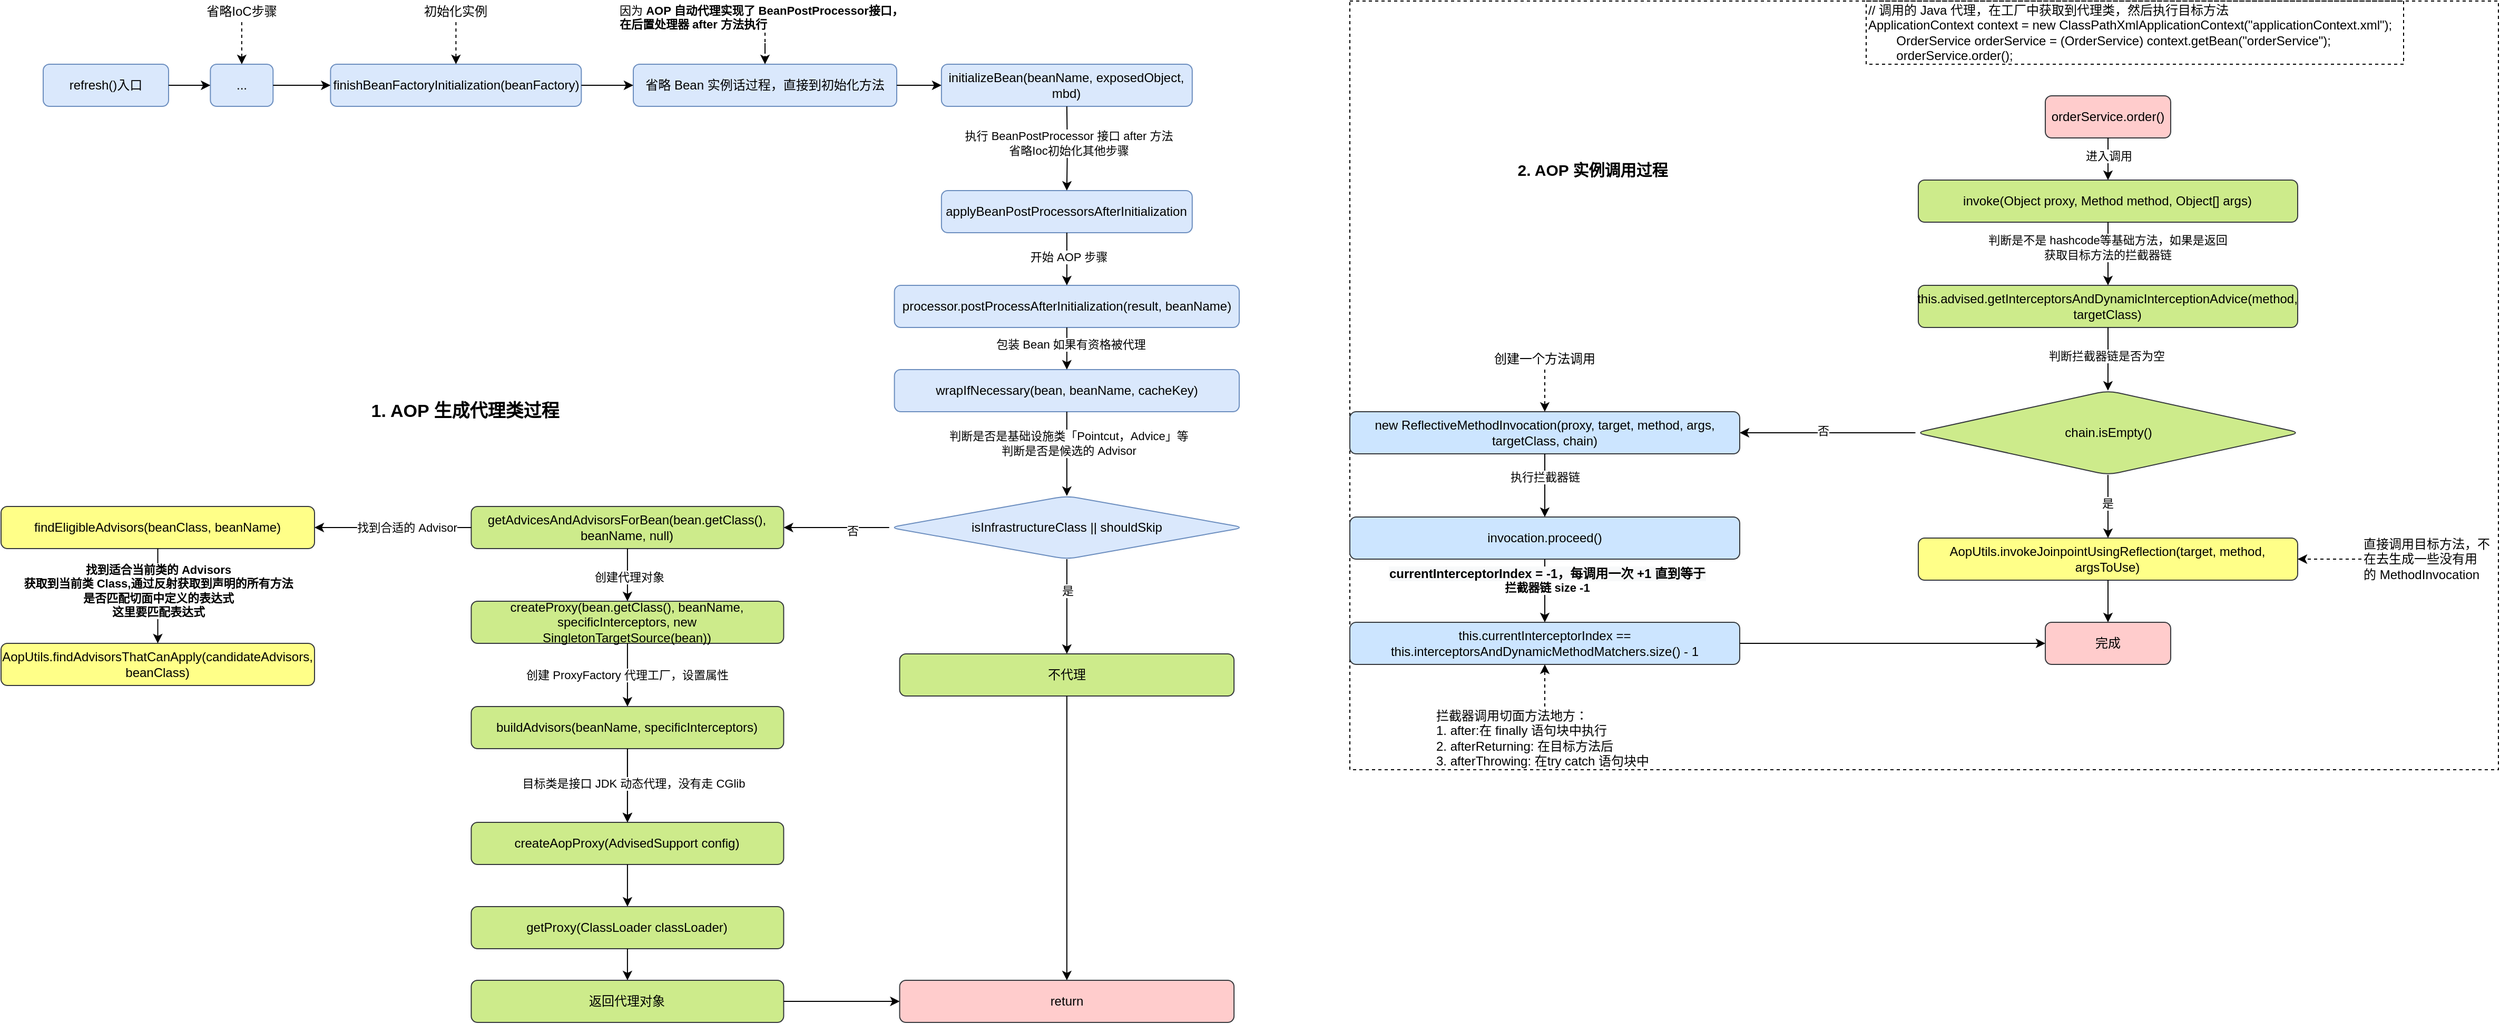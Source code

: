 <mxfile version="14.5.7" type="github">
  <diagram id="0bU8umBcV4iLwMCIOOc6" name="第 1 页">
    <mxGraphModel dx="1422" dy="772" grid="1" gridSize="10" guides="1" tooltips="1" connect="1" arrows="1" fold="1" page="1" pageScale="1" pageWidth="3300" pageHeight="2339" math="0" shadow="0">
      <root>
        <mxCell id="0" />
        <mxCell id="1" parent="0" />
        <mxCell id="FrP4gUGGCShGiQhVi8kW-82" value="&lt;b&gt;&lt;font style=&quot;font-size: 17px&quot;&gt;1. AOP 生成代理类过程&lt;/font&gt;&lt;/b&gt;" style="text;html=1;align=center;verticalAlign=middle;resizable=0;points=[];autosize=1;" parent="1" vertex="1">
          <mxGeometry x="575" y="460" width="190" height="20" as="geometry" />
        </mxCell>
        <mxCell id="FrP4gUGGCShGiQhVi8kW-123" value="" style="group;strokeColor=#000000;dashed=1;" parent="1" vertex="1" connectable="0">
          <mxGeometry x="1510" y="80" width="1090" height="730" as="geometry" />
        </mxCell>
        <mxCell id="FrP4gUGGCShGiQhVi8kW-120" value="" style="group" parent="FrP4gUGGCShGiQhVi8kW-123" vertex="1" connectable="0">
          <mxGeometry width="1090" height="630" as="geometry" />
        </mxCell>
        <mxCell id="FrP4gUGGCShGiQhVi8kW-84" value="orderService.order()" style="rounded=1;whiteSpace=wrap;html=1;fillColor=#ffcccc;strokeColor=#36393d;labelBorderColor=none;" parent="FrP4gUGGCShGiQhVi8kW-120" vertex="1">
          <mxGeometry x="659.997" y="90" width="118.992" height="40.0" as="geometry" />
        </mxCell>
        <mxCell id="FrP4gUGGCShGiQhVi8kW-89" value="&lt;div&gt;// 调用的 Java 代理，在工厂中获取到代理类，然后执行目标方法&lt;/div&gt;&lt;div&gt;ApplicationContext context = new ClassPathXmlApplicationContext(&quot;applicationContext.xml&quot;);&lt;/div&gt;&lt;div&gt;&amp;nbsp; &amp;nbsp; &amp;nbsp; &amp;nbsp; OrderService orderService = (OrderService) context.getBean(&quot;orderService&quot;);&lt;/div&gt;&lt;div&gt;&amp;nbsp; &amp;nbsp; &amp;nbsp; &amp;nbsp; orderService.order();&lt;/div&gt;" style="text;html=1;fillColor=none;align=left;verticalAlign=middle;whiteSpace=wrap;rounded=0;shadow=0;glass=0;dashed=1;strokeColor=#000000;" parent="FrP4gUGGCShGiQhVi8kW-120" vertex="1">
          <mxGeometry x="490" width="510" height="60" as="geometry" />
        </mxCell>
        <mxCell id="FrP4gUGGCShGiQhVi8kW-90" value="invoke(Object proxy, Method method, Object[] args)" style="rounded=1;whiteSpace=wrap;html=1;fillColor=#cdeb8b;strokeColor=#36393d;labelBorderColor=none;" parent="FrP4gUGGCShGiQhVi8kW-120" vertex="1">
          <mxGeometry x="539.49" y="170" width="360" height="40" as="geometry" />
        </mxCell>
        <mxCell id="FrP4gUGGCShGiQhVi8kW-91" value="" style="edgeStyle=orthogonalEdgeStyle;rounded=0;orthogonalLoop=1;jettySize=auto;html=1;" parent="FrP4gUGGCShGiQhVi8kW-120" source="FrP4gUGGCShGiQhVi8kW-84" target="FrP4gUGGCShGiQhVi8kW-90" edge="1">
          <mxGeometry relative="1" as="geometry" />
        </mxCell>
        <mxCell id="FrP4gUGGCShGiQhVi8kW-92" value="进入调用" style="edgeLabel;html=1;align=center;verticalAlign=middle;resizable=0;points=[];" parent="FrP4gUGGCShGiQhVi8kW-91" vertex="1" connectable="0">
          <mxGeometry x="-0.163" relative="1" as="geometry">
            <mxPoint as="offset" />
          </mxGeometry>
        </mxCell>
        <mxCell id="FrP4gUGGCShGiQhVi8kW-93" value="this.advised.getInterceptorsAndDynamicInterceptionAdvice(method, targetClass)" style="rounded=1;whiteSpace=wrap;html=1;fillColor=#cdeb8b;strokeColor=#36393d;labelBorderColor=none;" parent="FrP4gUGGCShGiQhVi8kW-120" vertex="1">
          <mxGeometry x="539.49" y="270" width="360" height="40" as="geometry" />
        </mxCell>
        <mxCell id="FrP4gUGGCShGiQhVi8kW-94" value="" style="edgeStyle=orthogonalEdgeStyle;rounded=0;orthogonalLoop=1;jettySize=auto;html=1;" parent="FrP4gUGGCShGiQhVi8kW-120" source="FrP4gUGGCShGiQhVi8kW-90" target="FrP4gUGGCShGiQhVi8kW-93" edge="1">
          <mxGeometry relative="1" as="geometry" />
        </mxCell>
        <mxCell id="FrP4gUGGCShGiQhVi8kW-95" value="判断是不是 hashcode等基础方法，如果是返回&lt;br&gt;获取目标方法的拦截器链" style="edgeLabel;html=1;align=center;verticalAlign=middle;resizable=0;points=[];" parent="FrP4gUGGCShGiQhVi8kW-94" vertex="1" connectable="0">
          <mxGeometry x="-0.196" y="-1" relative="1" as="geometry">
            <mxPoint as="offset" />
          </mxGeometry>
        </mxCell>
        <mxCell id="FrP4gUGGCShGiQhVi8kW-96" value="chain.isEmpty()" style="rhombus;whiteSpace=wrap;html=1;rounded=1;strokeColor=#36393d;fillColor=#cdeb8b;" parent="FrP4gUGGCShGiQhVi8kW-120" vertex="1">
          <mxGeometry x="536.74" y="370" width="365.51" height="80" as="geometry" />
        </mxCell>
        <mxCell id="FrP4gUGGCShGiQhVi8kW-97" value="" style="edgeStyle=orthogonalEdgeStyle;rounded=0;orthogonalLoop=1;jettySize=auto;html=1;" parent="FrP4gUGGCShGiQhVi8kW-120" source="FrP4gUGGCShGiQhVi8kW-93" target="FrP4gUGGCShGiQhVi8kW-96" edge="1">
          <mxGeometry relative="1" as="geometry" />
        </mxCell>
        <mxCell id="FrP4gUGGCShGiQhVi8kW-98" value="判断拦截器链是否为空" style="edgeLabel;html=1;align=center;verticalAlign=middle;resizable=0;points=[];" parent="FrP4gUGGCShGiQhVi8kW-97" vertex="1" connectable="0">
          <mxGeometry x="-0.124" y="-2" relative="1" as="geometry">
            <mxPoint as="offset" />
          </mxGeometry>
        </mxCell>
        <mxCell id="FrP4gUGGCShGiQhVi8kW-99" value="new ReflectiveMethodInvocation(proxy, target, method, args, targetClass, chain)" style="whiteSpace=wrap;html=1;rounded=1;strokeColor=#36393d;fillColor=#cce5ff;" parent="FrP4gUGGCShGiQhVi8kW-120" vertex="1">
          <mxGeometry y="390" width="370" height="40" as="geometry" />
        </mxCell>
        <mxCell id="FrP4gUGGCShGiQhVi8kW-100" value="" style="edgeStyle=orthogonalEdgeStyle;rounded=0;orthogonalLoop=1;jettySize=auto;html=1;" parent="FrP4gUGGCShGiQhVi8kW-120" source="FrP4gUGGCShGiQhVi8kW-96" target="FrP4gUGGCShGiQhVi8kW-99" edge="1">
          <mxGeometry relative="1" as="geometry" />
        </mxCell>
        <mxCell id="FrP4gUGGCShGiQhVi8kW-101" value="否" style="edgeLabel;html=1;align=center;verticalAlign=middle;resizable=0;points=[];" parent="FrP4gUGGCShGiQhVi8kW-100" vertex="1" connectable="0">
          <mxGeometry x="0.056" y="-2" relative="1" as="geometry">
            <mxPoint as="offset" />
          </mxGeometry>
        </mxCell>
        <mxCell id="FrP4gUGGCShGiQhVi8kW-102" value="AopUtils.invokeJoinpointUsingReflection(target, method, argsToUse)" style="whiteSpace=wrap;html=1;rounded=1;strokeColor=#36393d;fillColor=#ffff88;" parent="FrP4gUGGCShGiQhVi8kW-120" vertex="1">
          <mxGeometry x="539.48" y="510" width="360.01" height="40" as="geometry" />
        </mxCell>
        <mxCell id="FrP4gUGGCShGiQhVi8kW-103" value="" style="edgeStyle=orthogonalEdgeStyle;rounded=0;orthogonalLoop=1;jettySize=auto;html=1;" parent="FrP4gUGGCShGiQhVi8kW-120" source="FrP4gUGGCShGiQhVi8kW-96" target="FrP4gUGGCShGiQhVi8kW-102" edge="1">
          <mxGeometry relative="1" as="geometry" />
        </mxCell>
        <mxCell id="FrP4gUGGCShGiQhVi8kW-104" value="是" style="edgeLabel;html=1;align=center;verticalAlign=middle;resizable=0;points=[];" parent="FrP4gUGGCShGiQhVi8kW-103" vertex="1" connectable="0">
          <mxGeometry x="-0.121" y="-1" relative="1" as="geometry">
            <mxPoint as="offset" />
          </mxGeometry>
        </mxCell>
        <mxCell id="FrP4gUGGCShGiQhVi8kW-106" value="" style="edgeStyle=orthogonalEdgeStyle;rounded=0;orthogonalLoop=1;jettySize=auto;html=1;dashed=1;" parent="FrP4gUGGCShGiQhVi8kW-120" source="FrP4gUGGCShGiQhVi8kW-105" target="FrP4gUGGCShGiQhVi8kW-102" edge="1">
          <mxGeometry relative="1" as="geometry" />
        </mxCell>
        <mxCell id="FrP4gUGGCShGiQhVi8kW-105" value="直接调用目标方法，不在去生成一些没有用的&amp;nbsp;MethodInvocation" style="text;html=1;strokeColor=none;fillColor=none;align=left;verticalAlign=middle;whiteSpace=wrap;rounded=0;shadow=0;glass=0;dashed=1;" parent="FrP4gUGGCShGiQhVi8kW-120" vertex="1">
          <mxGeometry x="960" y="505" width="130" height="50" as="geometry" />
        </mxCell>
        <mxCell id="FrP4gUGGCShGiQhVi8kW-108" value="" style="edgeStyle=orthogonalEdgeStyle;rounded=0;orthogonalLoop=1;jettySize=auto;html=1;dashed=1;" parent="FrP4gUGGCShGiQhVi8kW-120" source="FrP4gUGGCShGiQhVi8kW-107" target="FrP4gUGGCShGiQhVi8kW-99" edge="1">
          <mxGeometry relative="1" as="geometry" />
        </mxCell>
        <mxCell id="FrP4gUGGCShGiQhVi8kW-107" value="创建一个方法调用" style="text;html=1;strokeColor=none;fillColor=none;align=center;verticalAlign=middle;whiteSpace=wrap;rounded=0;shadow=0;glass=0;dashed=1;" parent="FrP4gUGGCShGiQhVi8kW-120" vertex="1">
          <mxGeometry x="125" y="330" width="120" height="20" as="geometry" />
        </mxCell>
        <mxCell id="FrP4gUGGCShGiQhVi8kW-110" value="invocation.proceed()" style="whiteSpace=wrap;html=1;rounded=1;strokeColor=#36393d;fillColor=#cce5ff;" parent="FrP4gUGGCShGiQhVi8kW-120" vertex="1">
          <mxGeometry y="490" width="370" height="40" as="geometry" />
        </mxCell>
        <mxCell id="FrP4gUGGCShGiQhVi8kW-111" value="" style="edgeStyle=orthogonalEdgeStyle;rounded=0;orthogonalLoop=1;jettySize=auto;html=1;" parent="FrP4gUGGCShGiQhVi8kW-120" source="FrP4gUGGCShGiQhVi8kW-99" target="FrP4gUGGCShGiQhVi8kW-110" edge="1">
          <mxGeometry relative="1" as="geometry" />
        </mxCell>
        <mxCell id="FrP4gUGGCShGiQhVi8kW-112" value="执行拦截器链" style="edgeLabel;html=1;align=center;verticalAlign=middle;resizable=0;points=[];" parent="FrP4gUGGCShGiQhVi8kW-111" vertex="1" connectable="0">
          <mxGeometry x="-0.284" relative="1" as="geometry">
            <mxPoint as="offset" />
          </mxGeometry>
        </mxCell>
        <mxCell id="FrP4gUGGCShGiQhVi8kW-113" value="this.currentInterceptorIndex == this.interceptorsAndDynamicMethodMatchers.size() - 1" style="whiteSpace=wrap;html=1;rounded=1;strokeColor=#36393d;fillColor=#cce5ff;" parent="FrP4gUGGCShGiQhVi8kW-120" vertex="1">
          <mxGeometry y="590" width="370" height="40" as="geometry" />
        </mxCell>
        <mxCell id="FrP4gUGGCShGiQhVi8kW-114" value="" style="edgeStyle=orthogonalEdgeStyle;rounded=0;orthogonalLoop=1;jettySize=auto;html=1;" parent="FrP4gUGGCShGiQhVi8kW-120" source="FrP4gUGGCShGiQhVi8kW-110" target="FrP4gUGGCShGiQhVi8kW-113" edge="1">
          <mxGeometry relative="1" as="geometry" />
        </mxCell>
        <mxCell id="FrP4gUGGCShGiQhVi8kW-116" value="&lt;b&gt;&lt;span style=&quot;font-size: 12px ; background-color: rgb(248 , 249 , 250)&quot;&gt;currentInterceptorIndex = -1，每调用一次 +1 直到等于&lt;br&gt;&lt;/span&gt;拦截器链 size -1&lt;/b&gt;" style="edgeLabel;html=1;align=center;verticalAlign=middle;resizable=0;points=[];" parent="FrP4gUGGCShGiQhVi8kW-114" vertex="1" connectable="0">
          <mxGeometry x="-0.372" y="2" relative="1" as="geometry">
            <mxPoint y="1.18" as="offset" />
          </mxGeometry>
        </mxCell>
        <mxCell id="FrP4gUGGCShGiQhVi8kW-117" value="完成" style="rounded=1;whiteSpace=wrap;html=1;fillColor=#ffcccc;strokeColor=#36393d;labelBorderColor=none;" parent="FrP4gUGGCShGiQhVi8kW-120" vertex="1">
          <mxGeometry x="659.997" y="590" width="118.992" height="40.0" as="geometry" />
        </mxCell>
        <mxCell id="FrP4gUGGCShGiQhVi8kW-119" value="" style="edgeStyle=orthogonalEdgeStyle;rounded=0;orthogonalLoop=1;jettySize=auto;html=1;" parent="FrP4gUGGCShGiQhVi8kW-120" source="FrP4gUGGCShGiQhVi8kW-102" target="FrP4gUGGCShGiQhVi8kW-117" edge="1">
          <mxGeometry relative="1" as="geometry" />
        </mxCell>
        <mxCell id="FrP4gUGGCShGiQhVi8kW-118" style="edgeStyle=orthogonalEdgeStyle;rounded=0;orthogonalLoop=1;jettySize=auto;html=1;entryX=0;entryY=0.5;entryDx=0;entryDy=0;" parent="FrP4gUGGCShGiQhVi8kW-120" source="FrP4gUGGCShGiQhVi8kW-113" target="FrP4gUGGCShGiQhVi8kW-117" edge="1">
          <mxGeometry relative="1" as="geometry" />
        </mxCell>
        <mxCell id="FrP4gUGGCShGiQhVi8kW-124" value="&lt;font style=&quot;font-size: 15px&quot;&gt;&lt;b&gt;2. AOP 实例调用过程&lt;/b&gt;&lt;/font&gt;" style="text;html=1;align=center;verticalAlign=middle;resizable=0;points=[];autosize=1;" parent="FrP4gUGGCShGiQhVi8kW-120" vertex="1">
          <mxGeometry x="150" y="150" width="160" height="20" as="geometry" />
        </mxCell>
        <mxCell id="FrP4gUGGCShGiQhVi8kW-122" style="edgeStyle=orthogonalEdgeStyle;rounded=0;orthogonalLoop=1;jettySize=auto;html=1;entryX=0.5;entryY=1;entryDx=0;entryDy=0;dashed=1;" parent="FrP4gUGGCShGiQhVi8kW-123" source="FrP4gUGGCShGiQhVi8kW-121" target="FrP4gUGGCShGiQhVi8kW-113" edge="1">
          <mxGeometry relative="1" as="geometry" />
        </mxCell>
        <mxCell id="FrP4gUGGCShGiQhVi8kW-121" value="拦截器调用切面方法地方：&lt;br&gt;1. after:在 finally 语句块中执行&lt;br&gt;2. afterReturning: 在目标方法后&lt;br&gt;3. afterThrowing: 在try catch 语句块中" style="text;html=1;strokeColor=none;fillColor=none;align=left;verticalAlign=middle;whiteSpace=wrap;rounded=0;shadow=0;glass=0;dashed=1;" parent="FrP4gUGGCShGiQhVi8kW-123" vertex="1">
          <mxGeometry x="80" y="670" width="210" height="60" as="geometry" />
        </mxCell>
        <mxCell id="FrP4gUGGCShGiQhVi8kW-1" value="refresh()入口" style="rounded=1;whiteSpace=wrap;html=1;fillColor=#dae8fc;strokeColor=#6c8ebf;labelBorderColor=none;" parent="1" vertex="1">
          <mxGeometry x="269.997" y="140" width="118.992" height="40.0" as="geometry" />
        </mxCell>
        <mxCell id="FrP4gUGGCShGiQhVi8kW-2" value="..." style="rounded=1;whiteSpace=wrap;html=1;fillColor=#dae8fc;strokeColor=#6c8ebf;labelBorderColor=none;" parent="1" vertex="1">
          <mxGeometry x="428.653" y="140" width="59.496" height="40.0" as="geometry" />
        </mxCell>
        <mxCell id="FrP4gUGGCShGiQhVi8kW-3" value="" style="edgeStyle=orthogonalEdgeStyle;rounded=0;orthogonalLoop=1;jettySize=auto;html=1;labelBorderColor=none;" parent="1" source="FrP4gUGGCShGiQhVi8kW-1" target="FrP4gUGGCShGiQhVi8kW-2" edge="1">
          <mxGeometry x="230" y="80" as="geometry" />
        </mxCell>
        <mxCell id="FrP4gUGGCShGiQhVi8kW-5" value="" style="edgeStyle=orthogonalEdgeStyle;rounded=0;orthogonalLoop=1;jettySize=auto;html=1;dashed=1;labelBorderColor=none;" parent="1" source="FrP4gUGGCShGiQhVi8kW-4" target="FrP4gUGGCShGiQhVi8kW-2" edge="1">
          <mxGeometry x="230" y="80" as="geometry" />
        </mxCell>
        <mxCell id="FrP4gUGGCShGiQhVi8kW-4" value="省略IoC步骤" style="text;html=1;strokeColor=none;fillColor=none;align=center;verticalAlign=middle;whiteSpace=wrap;rounded=0;labelBorderColor=none;" parent="1" vertex="1">
          <mxGeometry x="408.821" y="80" width="99.16" height="20.0" as="geometry" />
        </mxCell>
        <mxCell id="FrP4gUGGCShGiQhVi8kW-8" value="finishBeanFactoryInitialization(beanFactory)" style="rounded=1;whiteSpace=wrap;html=1;fillColor=#dae8fc;strokeColor=#6c8ebf;labelBorderColor=none;" parent="1" vertex="1">
          <mxGeometry x="542.686" y="140" width="237.983" height="40.0" as="geometry" />
        </mxCell>
        <mxCell id="FrP4gUGGCShGiQhVi8kW-9" value="" style="edgeStyle=orthogonalEdgeStyle;rounded=0;orthogonalLoop=1;jettySize=auto;html=1;labelBorderColor=none;" parent="1" source="FrP4gUGGCShGiQhVi8kW-2" target="FrP4gUGGCShGiQhVi8kW-8" edge="1">
          <mxGeometry x="230" y="80" as="geometry" />
        </mxCell>
        <mxCell id="FrP4gUGGCShGiQhVi8kW-11" value="" style="edgeStyle=orthogonalEdgeStyle;rounded=0;orthogonalLoop=1;jettySize=auto;html=1;dashed=1;labelBorderColor=none;" parent="1" source="FrP4gUGGCShGiQhVi8kW-10" target="FrP4gUGGCShGiQhVi8kW-8" edge="1">
          <mxGeometry x="230" y="80" as="geometry" />
        </mxCell>
        <mxCell id="FrP4gUGGCShGiQhVi8kW-10" value="初始化实例" style="text;html=1;strokeColor=none;fillColor=none;align=center;verticalAlign=middle;whiteSpace=wrap;rounded=0;labelBorderColor=none;" parent="1" vertex="1">
          <mxGeometry x="617.056" y="80" width="89.244" height="20.0" as="geometry" />
        </mxCell>
        <mxCell id="FrP4gUGGCShGiQhVi8kW-12" value="省略 Bean 实例话过程，直接到初始化方法" style="rounded=1;whiteSpace=wrap;html=1;fillColor=#dae8fc;strokeColor=#6c8ebf;labelBorderColor=none;" parent="1" vertex="1">
          <mxGeometry x="830" y="140" width="250" height="40" as="geometry" />
        </mxCell>
        <mxCell id="FrP4gUGGCShGiQhVi8kW-13" value="" style="edgeStyle=orthogonalEdgeStyle;rounded=0;orthogonalLoop=1;jettySize=auto;html=1;labelBorderColor=none;" parent="1" source="FrP4gUGGCShGiQhVi8kW-8" target="FrP4gUGGCShGiQhVi8kW-12" edge="1">
          <mxGeometry x="230" y="80" as="geometry" />
        </mxCell>
        <mxCell id="FrP4gUGGCShGiQhVi8kW-15" value="initializeBean(beanName, exposedObject, mbd)" style="rounded=1;whiteSpace=wrap;html=1;fillColor=#dae8fc;strokeColor=#6c8ebf;labelBorderColor=none;" parent="1" vertex="1">
          <mxGeometry x="1122.437" y="140" width="237.983" height="40.0" as="geometry" />
        </mxCell>
        <mxCell id="FrP4gUGGCShGiQhVi8kW-16" value="" style="edgeStyle=orthogonalEdgeStyle;rounded=0;orthogonalLoop=1;jettySize=auto;html=1;labelBorderColor=none;" parent="1" source="FrP4gUGGCShGiQhVi8kW-12" target="FrP4gUGGCShGiQhVi8kW-15" edge="1">
          <mxGeometry x="230" y="80" as="geometry" />
        </mxCell>
        <mxCell id="FrP4gUGGCShGiQhVi8kW-28" value="&lt;span style=&quot;text-align: left&quot;&gt;applyBeanPostProcessorsAfterInitialization&lt;/span&gt;" style="rounded=1;whiteSpace=wrap;html=1;fillColor=#dae8fc;strokeColor=#6c8ebf;labelBorderColor=none;" parent="1" vertex="1">
          <mxGeometry x="1122.437" y="260" width="237.983" height="40.0" as="geometry" />
        </mxCell>
        <mxCell id="FrP4gUGGCShGiQhVi8kW-29" value="" style="edgeStyle=orthogonalEdgeStyle;rounded=0;orthogonalLoop=1;jettySize=auto;html=1;labelBorderColor=none;" parent="1" target="FrP4gUGGCShGiQhVi8kW-28" edge="1">
          <mxGeometry x="230" y="80" as="geometry">
            <mxPoint x="1241.429" y="180" as="sourcePoint" />
          </mxGeometry>
        </mxCell>
        <mxCell id="FrP4gUGGCShGiQhVi8kW-30" value="执行 BeanPostProcessor 接口 after 方法&lt;br&gt;省略Ioc初始化其他步骤" style="edgeLabel;html=1;align=center;verticalAlign=middle;resizable=0;points=[];labelBorderColor=none;" parent="FrP4gUGGCShGiQhVi8kW-29" vertex="1" connectable="0">
          <mxGeometry x="-0.133" y="1" relative="1" as="geometry">
            <mxPoint as="offset" />
          </mxGeometry>
        </mxCell>
        <mxCell id="FrP4gUGGCShGiQhVi8kW-35" value="processor.postProcessAfterInitialization(result, beanName)" style="rounded=1;whiteSpace=wrap;html=1;fillColor=#dae8fc;strokeColor=#6c8ebf;labelBorderColor=none;" parent="1" vertex="1">
          <mxGeometry x="1077.815" y="350" width="327.227" height="40.0" as="geometry" />
        </mxCell>
        <mxCell id="FrP4gUGGCShGiQhVi8kW-36" value="" style="edgeStyle=orthogonalEdgeStyle;rounded=0;orthogonalLoop=1;jettySize=auto;html=1;labelBorderColor=none;" parent="1" source="FrP4gUGGCShGiQhVi8kW-28" target="FrP4gUGGCShGiQhVi8kW-35" edge="1">
          <mxGeometry x="230" y="80" as="geometry" />
        </mxCell>
        <mxCell id="FrP4gUGGCShGiQhVi8kW-37" value="开始 AOP 步骤" style="edgeLabel;html=1;align=center;verticalAlign=middle;resizable=0;points=[];labelBorderColor=none;" parent="FrP4gUGGCShGiQhVi8kW-36" vertex="1" connectable="0">
          <mxGeometry x="-0.089" y="1" relative="1" as="geometry">
            <mxPoint as="offset" />
          </mxGeometry>
        </mxCell>
        <mxCell id="FrP4gUGGCShGiQhVi8kW-38" value="wrapIfNecessary(bean, beanName, cacheKey)" style="rounded=1;whiteSpace=wrap;html=1;fillColor=#dae8fc;strokeColor=#6c8ebf;labelBorderColor=none;" parent="1" vertex="1">
          <mxGeometry x="1077.815" y="430" width="327.227" height="40.0" as="geometry" />
        </mxCell>
        <mxCell id="FrP4gUGGCShGiQhVi8kW-39" value="" style="edgeStyle=orthogonalEdgeStyle;rounded=0;orthogonalLoop=1;jettySize=auto;html=1;labelBorderColor=none;" parent="1" source="FrP4gUGGCShGiQhVi8kW-35" target="FrP4gUGGCShGiQhVi8kW-38" edge="1">
          <mxGeometry x="230" y="80" as="geometry" />
        </mxCell>
        <mxCell id="FrP4gUGGCShGiQhVi8kW-40" value="包装 Bean 如果有资格被代理" style="edgeLabel;html=1;align=center;verticalAlign=middle;resizable=0;points=[];labelBorderColor=none;" parent="FrP4gUGGCShGiQhVi8kW-39" vertex="1" connectable="0">
          <mxGeometry x="-0.207" y="3" relative="1" as="geometry">
            <mxPoint as="offset" />
          </mxGeometry>
        </mxCell>
        <mxCell id="FrP4gUGGCShGiQhVi8kW-41" value="isInfrastructureClass ||&amp;nbsp;shouldSkip" style="rhombus;whiteSpace=wrap;html=1;rounded=1;strokeColor=#6c8ebf;fillColor=#dae8fc;labelBorderColor=none;" parent="1" vertex="1">
          <mxGeometry x="1072.857" y="550.0" width="337.143" height="60" as="geometry" />
        </mxCell>
        <mxCell id="FrP4gUGGCShGiQhVi8kW-42" value="" style="edgeStyle=orthogonalEdgeStyle;rounded=0;orthogonalLoop=1;jettySize=auto;html=1;labelBorderColor=none;" parent="1" source="FrP4gUGGCShGiQhVi8kW-38" target="FrP4gUGGCShGiQhVi8kW-41" edge="1">
          <mxGeometry x="230" y="80" as="geometry" />
        </mxCell>
        <mxCell id="FrP4gUGGCShGiQhVi8kW-43" value="判断是否是基础设施类「Pointcut，Advice」等&lt;br&gt;判断是否是候选的&amp;nbsp;Advisor" style="edgeLabel;html=1;align=center;verticalAlign=middle;resizable=0;points=[];labelBorderColor=none;" parent="FrP4gUGGCShGiQhVi8kW-42" vertex="1" connectable="0">
          <mxGeometry x="-0.261" y="1" relative="1" as="geometry">
            <mxPoint as="offset" />
          </mxGeometry>
        </mxCell>
        <mxCell id="FrP4gUGGCShGiQhVi8kW-44" value="不代理" style="whiteSpace=wrap;html=1;rounded=1;strokeColor=#36393d;fillColor=#cdeb8b;labelBorderColor=none;" parent="1" vertex="1">
          <mxGeometry x="1082.773" y="700.0" width="317.311" height="40.0" as="geometry" />
        </mxCell>
        <mxCell id="FrP4gUGGCShGiQhVi8kW-45" value="" style="edgeStyle=orthogonalEdgeStyle;rounded=0;orthogonalLoop=1;jettySize=auto;html=1;labelBorderColor=none;" parent="1" source="FrP4gUGGCShGiQhVi8kW-41" target="FrP4gUGGCShGiQhVi8kW-44" edge="1">
          <mxGeometry x="230" y="80" as="geometry" />
        </mxCell>
        <mxCell id="FrP4gUGGCShGiQhVi8kW-46" value="是" style="edgeLabel;html=1;align=center;verticalAlign=middle;resizable=0;points=[];labelBorderColor=none;" parent="FrP4gUGGCShGiQhVi8kW-45" vertex="1" connectable="0">
          <mxGeometry x="-0.492" relative="1" as="geometry">
            <mxPoint y="7.06" as="offset" />
          </mxGeometry>
        </mxCell>
        <mxCell id="FrP4gUGGCShGiQhVi8kW-47" value="getAdvicesAndAdvisorsForBean(bean.getClass(), beanName, null)" style="whiteSpace=wrap;html=1;rounded=1;strokeColor=#36393d;fillColor=#cdeb8b;labelBorderColor=none;" parent="1" vertex="1">
          <mxGeometry x="676.218" y="560.0" width="296.487" height="40.0" as="geometry" />
        </mxCell>
        <mxCell id="FrP4gUGGCShGiQhVi8kW-48" value="" style="edgeStyle=orthogonalEdgeStyle;rounded=0;orthogonalLoop=1;jettySize=auto;html=1;labelBorderColor=none;" parent="1" source="FrP4gUGGCShGiQhVi8kW-41" target="FrP4gUGGCShGiQhVi8kW-47" edge="1">
          <mxGeometry x="230" y="80" as="geometry" />
        </mxCell>
        <mxCell id="FrP4gUGGCShGiQhVi8kW-49" value="否" style="edgeLabel;html=1;align=center;verticalAlign=middle;resizable=0;points=[];labelBorderColor=none;" parent="FrP4gUGGCShGiQhVi8kW-48" vertex="1" connectable="0">
          <mxGeometry x="-0.306" y="3" relative="1" as="geometry">
            <mxPoint as="offset" />
          </mxGeometry>
        </mxCell>
        <mxCell id="FrP4gUGGCShGiQhVi8kW-50" value="findEligibleAdvisors(beanClass, beanName)" style="whiteSpace=wrap;html=1;rounded=1;strokeColor=#36393d;fillColor=#ffff88;labelBorderColor=none;" parent="1" vertex="1">
          <mxGeometry x="230" y="560.0" width="297.479" height="40.0" as="geometry" />
        </mxCell>
        <mxCell id="FrP4gUGGCShGiQhVi8kW-51" value="" style="edgeStyle=orthogonalEdgeStyle;rounded=0;orthogonalLoop=1;jettySize=auto;html=1;labelBorderColor=none;" parent="1" source="FrP4gUGGCShGiQhVi8kW-47" target="FrP4gUGGCShGiQhVi8kW-50" edge="1">
          <mxGeometry x="230" y="80" as="geometry" />
        </mxCell>
        <mxCell id="FrP4gUGGCShGiQhVi8kW-52" value="找到合适的 Advisor" style="edgeLabel;html=1;align=center;verticalAlign=middle;resizable=0;points=[];labelBorderColor=none;" parent="FrP4gUGGCShGiQhVi8kW-51" vertex="1" connectable="0">
          <mxGeometry x="-0.284" y="-2" relative="1" as="geometry">
            <mxPoint x="-8.82" y="2" as="offset" />
          </mxGeometry>
        </mxCell>
        <mxCell id="FrP4gUGGCShGiQhVi8kW-53" value="AopUtils.findAdvisorsThatCanApply(candidateAdvisors, beanClass)" style="whiteSpace=wrap;html=1;rounded=1;strokeColor=#36393d;fillColor=#ffff88;labelBorderColor=none;" parent="1" vertex="1">
          <mxGeometry x="230" y="690" width="297.479" height="40.0" as="geometry" />
        </mxCell>
        <mxCell id="FrP4gUGGCShGiQhVi8kW-54" value="" style="edgeStyle=orthogonalEdgeStyle;rounded=0;orthogonalLoop=1;jettySize=auto;html=1;labelBorderColor=none;" parent="1" source="FrP4gUGGCShGiQhVi8kW-50" target="FrP4gUGGCShGiQhVi8kW-53" edge="1">
          <mxGeometry x="230" y="80" as="geometry" />
        </mxCell>
        <mxCell id="FrP4gUGGCShGiQhVi8kW-55" value="&lt;b&gt;找到适合当前类的 Advisors&lt;br&gt;获取到当前类 Class,通过反射获取到声明的所有方法&lt;br&gt;是否匹配切面中定义的表达式&lt;br&gt;这里要匹配表达式&lt;br&gt;&lt;/b&gt;" style="edgeLabel;html=1;align=center;verticalAlign=middle;resizable=0;points=[];labelBorderColor=none;" parent="FrP4gUGGCShGiQhVi8kW-54" vertex="1" connectable="0">
          <mxGeometry x="-0.313" y="1" relative="1" as="geometry">
            <mxPoint x="-1" y="9" as="offset" />
          </mxGeometry>
        </mxCell>
        <mxCell id="FrP4gUGGCShGiQhVi8kW-56" value="createProxy(bean.getClass(), beanName, specificInterceptors, new SingletonTargetSource(bean))" style="whiteSpace=wrap;html=1;rounded=1;strokeColor=#36393d;fillColor=#cdeb8b;labelBorderColor=none;" parent="1" vertex="1">
          <mxGeometry x="676.218" y="650.0" width="296.487" height="40.0" as="geometry" />
        </mxCell>
        <mxCell id="FrP4gUGGCShGiQhVi8kW-57" value="" style="edgeStyle=orthogonalEdgeStyle;rounded=0;orthogonalLoop=1;jettySize=auto;html=1;labelBorderColor=none;" parent="1" source="FrP4gUGGCShGiQhVi8kW-47" target="FrP4gUGGCShGiQhVi8kW-56" edge="1">
          <mxGeometry x="230" y="80" as="geometry" />
        </mxCell>
        <mxCell id="FrP4gUGGCShGiQhVi8kW-58" value="创建代理对象" style="edgeLabel;html=1;align=center;verticalAlign=middle;resizable=0;points=[];labelBorderColor=none;" parent="FrP4gUGGCShGiQhVi8kW-57" vertex="1" connectable="0">
          <mxGeometry x="0.069" y="1" relative="1" as="geometry">
            <mxPoint as="offset" />
          </mxGeometry>
        </mxCell>
        <mxCell id="FrP4gUGGCShGiQhVi8kW-59" value="buildAdvisors(beanName, specificInterceptors)" style="whiteSpace=wrap;html=1;rounded=1;strokeColor=#36393d;fillColor=#cdeb8b;labelBorderColor=none;" parent="1" vertex="1">
          <mxGeometry x="676.218" y="750" width="296.487" height="40.0" as="geometry" />
        </mxCell>
        <mxCell id="FrP4gUGGCShGiQhVi8kW-60" value="创建&amp;nbsp;ProxyFactory 代理工厂，设置属性" style="edgeStyle=orthogonalEdgeStyle;rounded=0;orthogonalLoop=1;jettySize=auto;html=1;labelBorderColor=none;" parent="1" source="FrP4gUGGCShGiQhVi8kW-56" target="FrP4gUGGCShGiQhVi8kW-59" edge="1">
          <mxGeometry x="230" y="80" as="geometry" />
        </mxCell>
        <mxCell id="FrP4gUGGCShGiQhVi8kW-61" value="createAopProxy(AdvisedSupport config)" style="whiteSpace=wrap;html=1;rounded=1;strokeColor=#36393d;fillColor=#cdeb8b;labelBorderColor=none;" parent="1" vertex="1">
          <mxGeometry x="676.218" y="860" width="296.487" height="40.0" as="geometry" />
        </mxCell>
        <mxCell id="FrP4gUGGCShGiQhVi8kW-62" value="" style="edgeStyle=orthogonalEdgeStyle;rounded=0;orthogonalLoop=1;jettySize=auto;html=1;labelBorderColor=none;" parent="1" source="FrP4gUGGCShGiQhVi8kW-59" target="FrP4gUGGCShGiQhVi8kW-61" edge="1">
          <mxGeometry x="230" y="80" as="geometry" />
        </mxCell>
        <mxCell id="FrP4gUGGCShGiQhVi8kW-64" value="" style="edgeStyle=orthogonalEdgeStyle;rounded=0;orthogonalLoop=1;jettySize=auto;html=1;labelBorderColor=none;" parent="1" source="FrP4gUGGCShGiQhVi8kW-59" target="FrP4gUGGCShGiQhVi8kW-61" edge="1">
          <mxGeometry x="230" y="80" as="geometry" />
        </mxCell>
        <mxCell id="FrP4gUGGCShGiQhVi8kW-66" value="目标类是接口 JDK 动态代理，没有走 CGlib" style="edgeLabel;html=1;align=center;verticalAlign=middle;resizable=0;points=[];labelBorderColor=none;" parent="FrP4gUGGCShGiQhVi8kW-64" vertex="1" connectable="0">
          <mxGeometry x="-0.066" y="5" relative="1" as="geometry">
            <mxPoint as="offset" />
          </mxGeometry>
        </mxCell>
        <mxCell id="FrP4gUGGCShGiQhVi8kW-67" value="getProxy(ClassLoader classLoader)" style="whiteSpace=wrap;html=1;rounded=1;strokeColor=#36393d;fillColor=#cdeb8b;labelBorderColor=none;" parent="1" vertex="1">
          <mxGeometry x="676.218" y="940.0" width="296.487" height="40.0" as="geometry" />
        </mxCell>
        <mxCell id="FrP4gUGGCShGiQhVi8kW-68" value="" style="edgeStyle=orthogonalEdgeStyle;rounded=0;orthogonalLoop=1;jettySize=auto;html=1;labelBorderColor=none;" parent="1" source="FrP4gUGGCShGiQhVi8kW-61" target="FrP4gUGGCShGiQhVi8kW-67" edge="1">
          <mxGeometry x="230" y="80" as="geometry" />
        </mxCell>
        <mxCell id="FrP4gUGGCShGiQhVi8kW-69" value="return" style="whiteSpace=wrap;html=1;rounded=1;strokeColor=#36393d;fillColor=#ffcccc;labelBorderColor=none;" parent="1" vertex="1">
          <mxGeometry x="1082.773" y="1010.0" width="317.311" height="40.0" as="geometry" />
        </mxCell>
        <mxCell id="FrP4gUGGCShGiQhVi8kW-70" value="" style="edgeStyle=orthogonalEdgeStyle;rounded=0;orthogonalLoop=1;jettySize=auto;html=1;labelBorderColor=none;" parent="1" source="FrP4gUGGCShGiQhVi8kW-44" target="FrP4gUGGCShGiQhVi8kW-69" edge="1">
          <mxGeometry x="230" y="80" as="geometry" />
        </mxCell>
        <mxCell id="FrP4gUGGCShGiQhVi8kW-72" value="返回代理对象" style="whiteSpace=wrap;html=1;rounded=1;strokeColor=#36393d;fillColor=#cdeb8b;labelBorderColor=none;" parent="1" vertex="1">
          <mxGeometry x="676.218" y="1010.0" width="296.487" height="40.0" as="geometry" />
        </mxCell>
        <mxCell id="FrP4gUGGCShGiQhVi8kW-73" value="" style="edgeStyle=orthogonalEdgeStyle;rounded=0;orthogonalLoop=1;jettySize=auto;html=1;labelBorderColor=none;" parent="1" source="FrP4gUGGCShGiQhVi8kW-67" target="FrP4gUGGCShGiQhVi8kW-72" edge="1">
          <mxGeometry x="230" y="80" as="geometry" />
        </mxCell>
        <mxCell id="FrP4gUGGCShGiQhVi8kW-71" style="edgeStyle=orthogonalEdgeStyle;rounded=0;orthogonalLoop=1;jettySize=auto;html=1;entryX=0;entryY=0.5;entryDx=0;entryDy=0;exitX=1;exitY=0.5;exitDx=0;exitDy=0;labelBorderColor=none;" parent="1" source="FrP4gUGGCShGiQhVi8kW-72" target="FrP4gUGGCShGiQhVi8kW-69" edge="1">
          <mxGeometry x="230" y="80" as="geometry" />
        </mxCell>
        <mxCell id="FrP4gUGGCShGiQhVi8kW-79" style="edgeStyle=orthogonalEdgeStyle;rounded=0;orthogonalLoop=1;jettySize=auto;html=1;entryX=0.5;entryY=0;entryDx=0;entryDy=0;dashed=1;" parent="1" source="FrP4gUGGCShGiQhVi8kW-31" target="FrP4gUGGCShGiQhVi8kW-12" edge="1">
          <mxGeometry x="230" y="80" as="geometry" />
        </mxCell>
        <mxCell id="FrP4gUGGCShGiQhVi8kW-31" value="&lt;span style=&quot;font-size: 11px ; background-color: rgb(255 , 255 , 255)&quot;&gt;因为&amp;nbsp;&lt;/span&gt;&lt;b style=&quot;font-size: 11px ; background-color: rgb(255 , 255 , 255)&quot;&gt;AOP 自动代理实现了 BeanPostProcessor接口，&lt;br&gt;&lt;div&gt;&lt;b&gt;在后置处理器 after 方法执行&amp;nbsp;&lt;/b&gt;&lt;/div&gt;&lt;/b&gt;" style="text;html=1;align=left;verticalAlign=middle;resizable=0;points=[];autosize=1;dashed=1;" parent="1" vertex="1">
          <mxGeometry x="815.004" y="80" width="280" height="30" as="geometry" />
        </mxCell>
      </root>
    </mxGraphModel>
  </diagram>
</mxfile>
